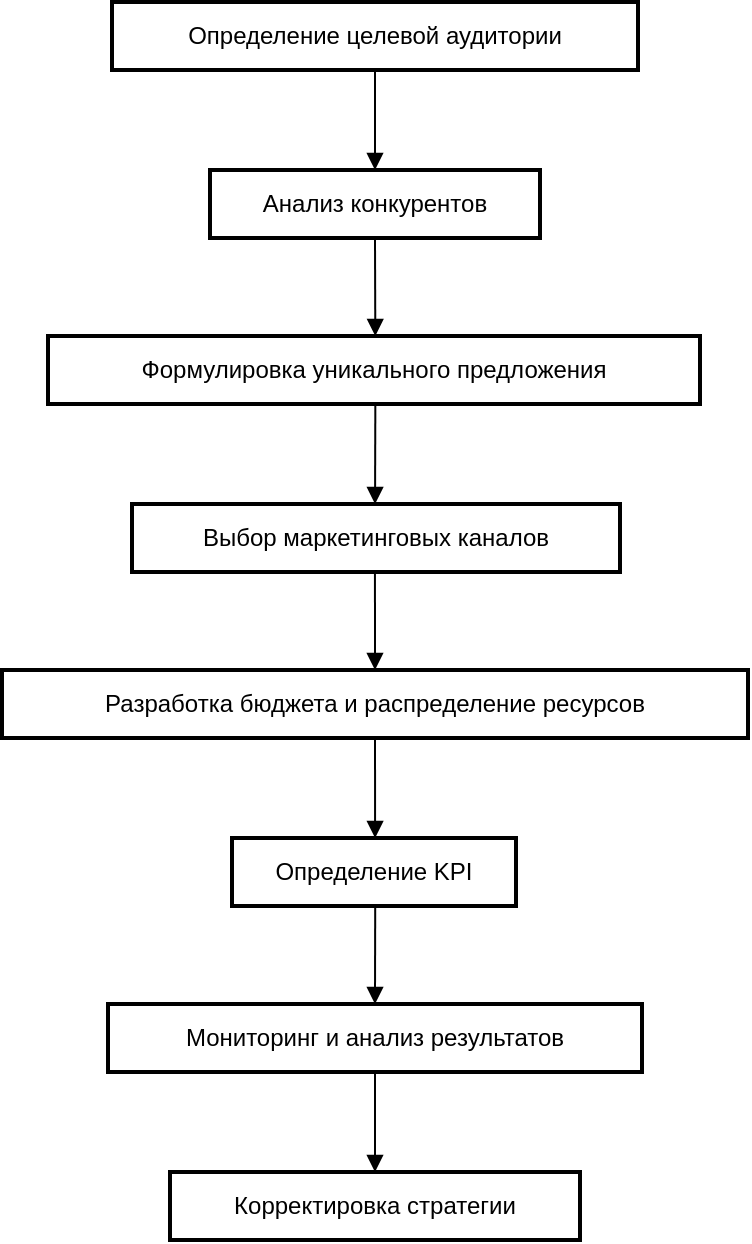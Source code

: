 <mxGraphModel><root><mxCell id="0"/><mxCell id="1" parent="0"/><mxCell id="2" value="Определение целевой аудитории" style="whiteSpace=wrap;strokeWidth=2;" vertex="1" parent="1"><mxGeometry x="55" width="263" height="34" as="geometry"/></mxCell><mxCell id="3" value="Анализ конкурентов" style="whiteSpace=wrap;strokeWidth=2;" vertex="1" parent="1"><mxGeometry x="104" y="84" width="165" height="34" as="geometry"/></mxCell><mxCell id="4" value="Формулировка уникального предложения" style="whiteSpace=wrap;strokeWidth=2;" vertex="1" parent="1"><mxGeometry x="23" y="167" width="326" height="34" as="geometry"/></mxCell><mxCell id="5" value="Выбор маркетинговых каналов" style="whiteSpace=wrap;strokeWidth=2;" vertex="1" parent="1"><mxGeometry x="65" y="251" width="244" height="34" as="geometry"/></mxCell><mxCell id="6" value="Разработка бюджета и распределение ресурсов" style="whiteSpace=wrap;strokeWidth=2;" vertex="1" parent="1"><mxGeometry y="334" width="373" height="34" as="geometry"/></mxCell><mxCell id="7" value="Определение KPI" style="whiteSpace=wrap;strokeWidth=2;" vertex="1" parent="1"><mxGeometry x="115" y="418" width="142" height="34" as="geometry"/></mxCell><mxCell id="8" value="Мониторинг и анализ результатов" style="whiteSpace=wrap;strokeWidth=2;" vertex="1" parent="1"><mxGeometry x="53" y="501" width="267" height="34" as="geometry"/></mxCell><mxCell id="9" value="Корректировка стратегии" style="whiteSpace=wrap;strokeWidth=2;" vertex="1" parent="1"><mxGeometry x="84" y="585" width="205" height="34" as="geometry"/></mxCell><mxCell id="10" value="" style="curved=1;startArrow=none;endArrow=block;exitX=0.5;exitY=0.985;entryX=0.5;entryY=-0.015;" edge="1" parent="1" source="2" target="3"><mxGeometry relative="1" as="geometry"><Array as="points"/></mxGeometry></mxCell><mxCell id="11" value="" style="curved=1;startArrow=none;endArrow=block;exitX=0.5;exitY=0.971;entryX=0.502;entryY=0;" edge="1" parent="1" source="3" target="4"><mxGeometry relative="1" as="geometry"><Array as="points"/></mxGeometry></mxCell><mxCell id="12" value="" style="curved=1;startArrow=none;endArrow=block;exitX=0.502;exitY=0.985;entryX=0.498;entryY=-0.015;" edge="1" parent="1" source="4" target="5"><mxGeometry relative="1" as="geometry"><Array as="points"/></mxGeometry></mxCell><mxCell id="13" value="" style="curved=1;startArrow=none;endArrow=block;exitX=0.498;exitY=0.971;entryX=0.5;entryY=0;" edge="1" parent="1" source="5" target="6"><mxGeometry relative="1" as="geometry"><Array as="points"/></mxGeometry></mxCell><mxCell id="14" value="" style="curved=1;startArrow=none;endArrow=block;exitX=0.5;exitY=0.985;entryX=0.504;entryY=-0.015;" edge="1" parent="1" source="6" target="7"><mxGeometry relative="1" as="geometry"><Array as="points"/></mxGeometry></mxCell><mxCell id="15" value="" style="curved=1;startArrow=none;endArrow=block;exitX=0.504;exitY=0.971;entryX=0.5;entryY=0;" edge="1" parent="1" source="7" target="8"><mxGeometry relative="1" as="geometry"><Array as="points"/></mxGeometry></mxCell><mxCell id="16" value="" style="curved=1;startArrow=none;endArrow=block;exitX=0.5;exitY=0.985;entryX=0.5;entryY=-0.015;" edge="1" parent="1" source="8" target="9"><mxGeometry relative="1" as="geometry"><Array as="points"/></mxGeometry></mxCell></root></mxGraphModel>